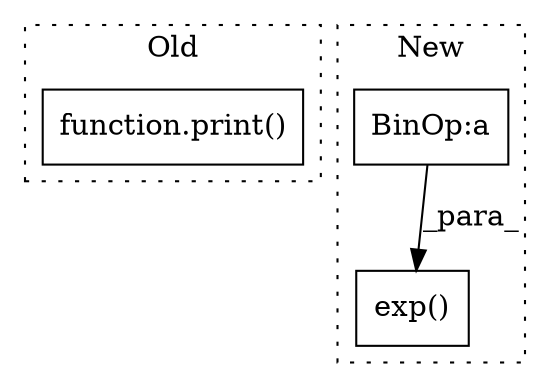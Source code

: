 digraph G {
subgraph cluster0 {
1 [label="function.print()" a="75" s="11835,11877" l="6,1" shape="box"];
label = "Old";
style="dotted";
}
subgraph cluster1 {
2 [label="exp()" a="75" s="10626,10642" l="7,1" shape="box"];
3 [label="BinOp:a" a="82" s="10249" l="3" shape="box"];
label = "New";
style="dotted";
}
3 -> 2 [label="_para_"];
}